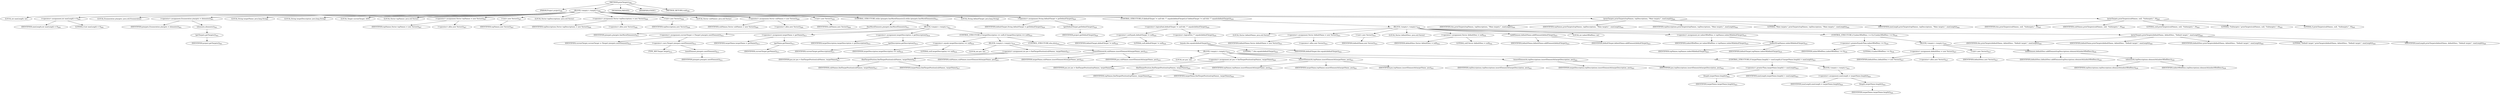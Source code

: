 digraph "printTargets" {  
"1581" [label = <(METHOD,printTargets)<SUB>598</SUB>> ]
"1582" [label = <(PARAM,Project project)<SUB>598</SUB>> ]
"1583" [label = <(BLOCK,&lt;empty&gt;,&lt;empty&gt;)<SUB>598</SUB>> ]
"1584" [label = <(LOCAL,int maxLength: int)> ]
"1585" [label = <(&lt;operator&gt;.assignment,int maxLength = 0)<SUB>600</SUB>> ]
"1586" [label = <(IDENTIFIER,maxLength,int maxLength = 0)<SUB>600</SUB>> ]
"1587" [label = <(LITERAL,0,int maxLength = 0)<SUB>600</SUB>> ]
"1588" [label = <(LOCAL,Enumeration ptargets: java.util.Enumeration)> ]
"1589" [label = <(&lt;operator&gt;.assignment,Enumeration ptargets = elements())<SUB>601</SUB>> ]
"1590" [label = <(IDENTIFIER,ptargets,Enumeration ptargets = elements())<SUB>601</SUB>> ]
"1591" [label = <(elements,elements())<SUB>601</SUB>> ]
"1592" [label = <(getTargets,getTargets())<SUB>601</SUB>> ]
"1593" [label = <(IDENTIFIER,project,getTargets())<SUB>601</SUB>> ]
"1594" [label = <(LOCAL,String targetName: java.lang.String)> ]
"1595" [label = <(LOCAL,String targetDescription: java.lang.String)> ]
"1596" [label = <(LOCAL,Target currentTarget: ANY)> ]
"35" [label = <(LOCAL,Vector topNames: java.util.Vector)> ]
"1597" [label = <(&lt;operator&gt;.assignment,Vector topNames = new Vector())<SUB>607</SUB>> ]
"1598" [label = <(IDENTIFIER,topNames,Vector topNames = new Vector())<SUB>607</SUB>> ]
"1599" [label = <(&lt;operator&gt;.alloc,new Vector())<SUB>607</SUB>> ]
"1600" [label = <(&lt;init&gt;,new Vector())<SUB>607</SUB>> ]
"34" [label = <(IDENTIFIER,topNames,new Vector())<SUB>607</SUB>> ]
"37" [label = <(LOCAL,Vector topDescriptions: java.util.Vector)> ]
"1601" [label = <(&lt;operator&gt;.assignment,Vector topDescriptions = new Vector())<SUB>608</SUB>> ]
"1602" [label = <(IDENTIFIER,topDescriptions,Vector topDescriptions = new Vector())<SUB>608</SUB>> ]
"1603" [label = <(&lt;operator&gt;.alloc,new Vector())<SUB>608</SUB>> ]
"1604" [label = <(&lt;init&gt;,new Vector())<SUB>608</SUB>> ]
"36" [label = <(IDENTIFIER,topDescriptions,new Vector())<SUB>608</SUB>> ]
"39" [label = <(LOCAL,Vector subNames: java.util.Vector)> ]
"1605" [label = <(&lt;operator&gt;.assignment,Vector subNames = new Vector())<SUB>609</SUB>> ]
"1606" [label = <(IDENTIFIER,subNames,Vector subNames = new Vector())<SUB>609</SUB>> ]
"1607" [label = <(&lt;operator&gt;.alloc,new Vector())<SUB>609</SUB>> ]
"1608" [label = <(&lt;init&gt;,new Vector())<SUB>609</SUB>> ]
"38" [label = <(IDENTIFIER,subNames,new Vector())<SUB>609</SUB>> ]
"1609" [label = <(CONTROL_STRUCTURE,while (ptargets.hasMoreElements()),while (ptargets.hasMoreElements()))<SUB>611</SUB>> ]
"1610" [label = <(hasMoreElements,ptargets.hasMoreElements())<SUB>611</SUB>> ]
"1611" [label = <(IDENTIFIER,ptargets,ptargets.hasMoreElements())<SUB>611</SUB>> ]
"1612" [label = <(BLOCK,&lt;empty&gt;,&lt;empty&gt;)<SUB>611</SUB>> ]
"1613" [label = <(&lt;operator&gt;.assignment,currentTarget = (Target) ptargets.nextElement())<SUB>612</SUB>> ]
"1614" [label = <(IDENTIFIER,currentTarget,currentTarget = (Target) ptargets.nextElement())<SUB>612</SUB>> ]
"1615" [label = <(&lt;operator&gt;.cast,(Target) ptargets.nextElement())<SUB>612</SUB>> ]
"1616" [label = <(TYPE_REF,Target,Target)<SUB>612</SUB>> ]
"1617" [label = <(nextElement,ptargets.nextElement())<SUB>612</SUB>> ]
"1618" [label = <(IDENTIFIER,ptargets,ptargets.nextElement())<SUB>612</SUB>> ]
"1619" [label = <(&lt;operator&gt;.assignment,targetName = getName())<SUB>613</SUB>> ]
"1620" [label = <(IDENTIFIER,targetName,targetName = getName())<SUB>613</SUB>> ]
"1621" [label = <(getName,getName())<SUB>613</SUB>> ]
"1622" [label = <(IDENTIFIER,currentTarget,getName())<SUB>613</SUB>> ]
"1623" [label = <(&lt;operator&gt;.assignment,targetDescription = getDescription())<SUB>614</SUB>> ]
"1624" [label = <(IDENTIFIER,targetDescription,targetDescription = getDescription())<SUB>614</SUB>> ]
"1625" [label = <(getDescription,getDescription())<SUB>614</SUB>> ]
"1626" [label = <(IDENTIFIER,currentTarget,getDescription())<SUB>614</SUB>> ]
"1627" [label = <(CONTROL_STRUCTURE,if (targetDescription == null),if (targetDescription == null))<SUB>616</SUB>> ]
"1628" [label = <(&lt;operator&gt;.equals,targetDescription == null)<SUB>616</SUB>> ]
"1629" [label = <(IDENTIFIER,targetDescription,targetDescription == null)<SUB>616</SUB>> ]
"1630" [label = <(LITERAL,null,targetDescription == null)<SUB>616</SUB>> ]
"1631" [label = <(BLOCK,&lt;empty&gt;,&lt;empty&gt;)<SUB>616</SUB>> ]
"1632" [label = <(LOCAL,int pos: int)> ]
"1633" [label = <(&lt;operator&gt;.assignment,int pos = findTargetPosition(subNames, targetName))<SUB>617</SUB>> ]
"1634" [label = <(IDENTIFIER,pos,int pos = findTargetPosition(subNames, targetName))<SUB>617</SUB>> ]
"1635" [label = <(findTargetPosition,findTargetPosition(subNames, targetName))<SUB>617</SUB>> ]
"1636" [label = <(IDENTIFIER,subNames,findTargetPosition(subNames, targetName))<SUB>617</SUB>> ]
"1637" [label = <(IDENTIFIER,targetName,findTargetPosition(subNames, targetName))<SUB>617</SUB>> ]
"1638" [label = <(insertElementAt,subNames.insertElementAt(targetName, pos))<SUB>618</SUB>> ]
"1639" [label = <(IDENTIFIER,subNames,subNames.insertElementAt(targetName, pos))<SUB>618</SUB>> ]
"1640" [label = <(IDENTIFIER,targetName,subNames.insertElementAt(targetName, pos))<SUB>618</SUB>> ]
"1641" [label = <(IDENTIFIER,pos,subNames.insertElementAt(targetName, pos))<SUB>618</SUB>> ]
"1642" [label = <(CONTROL_STRUCTURE,else,else)<SUB>619</SUB>> ]
"1643" [label = <(BLOCK,&lt;empty&gt;,&lt;empty&gt;)<SUB>619</SUB>> ]
"1644" [label = <(LOCAL,int pos: int)> ]
"1645" [label = <(&lt;operator&gt;.assignment,int pos = findTargetPosition(topNames, targetName))<SUB>620</SUB>> ]
"1646" [label = <(IDENTIFIER,pos,int pos = findTargetPosition(topNames, targetName))<SUB>620</SUB>> ]
"1647" [label = <(findTargetPosition,findTargetPosition(topNames, targetName))<SUB>620</SUB>> ]
"1648" [label = <(IDENTIFIER,topNames,findTargetPosition(topNames, targetName))<SUB>620</SUB>> ]
"1649" [label = <(IDENTIFIER,targetName,findTargetPosition(topNames, targetName))<SUB>620</SUB>> ]
"1650" [label = <(insertElementAt,topNames.insertElementAt(targetName, pos))<SUB>621</SUB>> ]
"1651" [label = <(IDENTIFIER,topNames,topNames.insertElementAt(targetName, pos))<SUB>621</SUB>> ]
"1652" [label = <(IDENTIFIER,targetName,topNames.insertElementAt(targetName, pos))<SUB>621</SUB>> ]
"1653" [label = <(IDENTIFIER,pos,topNames.insertElementAt(targetName, pos))<SUB>621</SUB>> ]
"1654" [label = <(insertElementAt,topDescriptions.insertElementAt(targetDescription, pos))<SUB>622</SUB>> ]
"1655" [label = <(IDENTIFIER,topDescriptions,topDescriptions.insertElementAt(targetDescription, pos))<SUB>622</SUB>> ]
"1656" [label = <(IDENTIFIER,targetDescription,topDescriptions.insertElementAt(targetDescription, pos))<SUB>622</SUB>> ]
"1657" [label = <(IDENTIFIER,pos,topDescriptions.insertElementAt(targetDescription, pos))<SUB>622</SUB>> ]
"1658" [label = <(CONTROL_STRUCTURE,if (targetName.length() &gt; maxLength),if (targetName.length() &gt; maxLength))<SUB>623</SUB>> ]
"1659" [label = <(&lt;operator&gt;.greaterThan,targetName.length() &gt; maxLength)<SUB>623</SUB>> ]
"1660" [label = <(length,targetName.length())<SUB>623</SUB>> ]
"1661" [label = <(IDENTIFIER,targetName,targetName.length())<SUB>623</SUB>> ]
"1662" [label = <(IDENTIFIER,maxLength,targetName.length() &gt; maxLength)<SUB>623</SUB>> ]
"1663" [label = <(BLOCK,&lt;empty&gt;,&lt;empty&gt;)<SUB>623</SUB>> ]
"1664" [label = <(&lt;operator&gt;.assignment,maxLength = targetName.length())<SUB>624</SUB>> ]
"1665" [label = <(IDENTIFIER,maxLength,maxLength = targetName.length())<SUB>624</SUB>> ]
"1666" [label = <(length,targetName.length())<SUB>624</SUB>> ]
"1667" [label = <(IDENTIFIER,targetName,targetName.length())<SUB>624</SUB>> ]
"1668" [label = <(LOCAL,String defaultTarget: java.lang.String)> ]
"1669" [label = <(&lt;operator&gt;.assignment,String defaultTarget = getDefaultTarget())<SUB>629</SUB>> ]
"1670" [label = <(IDENTIFIER,defaultTarget,String defaultTarget = getDefaultTarget())<SUB>629</SUB>> ]
"1671" [label = <(getDefaultTarget,getDefaultTarget())<SUB>629</SUB>> ]
"1672" [label = <(IDENTIFIER,project,getDefaultTarget())<SUB>629</SUB>> ]
"1673" [label = <(CONTROL_STRUCTURE,if (defaultTarget != null &amp;&amp; !&quot;&quot;.equals(defaultTarget)),if (defaultTarget != null &amp;&amp; !&quot;&quot;.equals(defaultTarget)))<SUB>630</SUB>> ]
"1674" [label = <(&lt;operator&gt;.logicalAnd,defaultTarget != null &amp;&amp; !&quot;&quot;.equals(defaultTarget))<SUB>630</SUB>> ]
"1675" [label = <(&lt;operator&gt;.notEquals,defaultTarget != null)<SUB>630</SUB>> ]
"1676" [label = <(IDENTIFIER,defaultTarget,defaultTarget != null)<SUB>630</SUB>> ]
"1677" [label = <(LITERAL,null,defaultTarget != null)<SUB>630</SUB>> ]
"1678" [label = <(&lt;operator&gt;.logicalNot,!&quot;&quot;.equals(defaultTarget))<SUB>630</SUB>> ]
"1679" [label = <(equals,this.equals(defaultTarget))<SUB>630</SUB>> ]
"1680" [label = <(LITERAL,&quot;&quot;,this.equals(defaultTarget))<SUB>630</SUB>> ]
"1681" [label = <(IDENTIFIER,defaultTarget,this.equals(defaultTarget))<SUB>630</SUB>> ]
"1682" [label = <(BLOCK,&lt;empty&gt;,&lt;empty&gt;)<SUB>630</SUB>> ]
"41" [label = <(LOCAL,Vector defaultName: java.util.Vector)> ]
"1683" [label = <(&lt;operator&gt;.assignment,Vector defaultName = new Vector())<SUB>631</SUB>> ]
"1684" [label = <(IDENTIFIER,defaultName,Vector defaultName = new Vector())<SUB>631</SUB>> ]
"1685" [label = <(&lt;operator&gt;.alloc,new Vector())<SUB>631</SUB>> ]
"1686" [label = <(&lt;init&gt;,new Vector())<SUB>631</SUB>> ]
"40" [label = <(IDENTIFIER,defaultName,new Vector())<SUB>631</SUB>> ]
"43" [label = <(LOCAL,Vector defaultDesc: java.util.Vector)> ]
"1687" [label = <(&lt;operator&gt;.assignment,Vector defaultDesc = null)<SUB>632</SUB>> ]
"1688" [label = <(IDENTIFIER,defaultDesc,Vector defaultDesc = null)<SUB>632</SUB>> ]
"1689" [label = <(LITERAL,null,Vector defaultDesc = null)<SUB>632</SUB>> ]
"1690" [label = <(addElement,defaultName.addElement(defaultTarget))<SUB>633</SUB>> ]
"1691" [label = <(IDENTIFIER,defaultName,defaultName.addElement(defaultTarget))<SUB>633</SUB>> ]
"1692" [label = <(IDENTIFIER,defaultTarget,defaultName.addElement(defaultTarget))<SUB>633</SUB>> ]
"1693" [label = <(LOCAL,int indexOfDefDesc: int)> ]
"1694" [label = <(&lt;operator&gt;.assignment,int indexOfDefDesc = topNames.indexOf(defaultTarget))<SUB>635</SUB>> ]
"1695" [label = <(IDENTIFIER,indexOfDefDesc,int indexOfDefDesc = topNames.indexOf(defaultTarget))<SUB>635</SUB>> ]
"1696" [label = <(indexOf,topNames.indexOf(defaultTarget))<SUB>635</SUB>> ]
"1697" [label = <(IDENTIFIER,topNames,topNames.indexOf(defaultTarget))<SUB>635</SUB>> ]
"1698" [label = <(IDENTIFIER,defaultTarget,topNames.indexOf(defaultTarget))<SUB>635</SUB>> ]
"1699" [label = <(CONTROL_STRUCTURE,if (indexOfDefDesc &gt;= 0),if (indexOfDefDesc &gt;= 0))<SUB>636</SUB>> ]
"1700" [label = <(&lt;operator&gt;.greaterEqualsThan,indexOfDefDesc &gt;= 0)<SUB>636</SUB>> ]
"1701" [label = <(IDENTIFIER,indexOfDefDesc,indexOfDefDesc &gt;= 0)<SUB>636</SUB>> ]
"1702" [label = <(LITERAL,0,indexOfDefDesc &gt;= 0)<SUB>636</SUB>> ]
"1703" [label = <(BLOCK,&lt;empty&gt;,&lt;empty&gt;)<SUB>636</SUB>> ]
"1704" [label = <(&lt;operator&gt;.assignment,defaultDesc = new Vector())<SUB>637</SUB>> ]
"1705" [label = <(IDENTIFIER,defaultDesc,defaultDesc = new Vector())<SUB>637</SUB>> ]
"1706" [label = <(&lt;operator&gt;.alloc,new Vector())<SUB>637</SUB>> ]
"1707" [label = <(&lt;init&gt;,new Vector())<SUB>637</SUB>> ]
"42" [label = <(IDENTIFIER,defaultDesc,new Vector())<SUB>637</SUB>> ]
"1708" [label = <(addElement,defaultDesc.addElement(topDescriptions.elementAt(indexOfDefDesc)))<SUB>638</SUB>> ]
"1709" [label = <(IDENTIFIER,defaultDesc,defaultDesc.addElement(topDescriptions.elementAt(indexOfDefDesc)))<SUB>638</SUB>> ]
"1710" [label = <(elementAt,topDescriptions.elementAt(indexOfDefDesc))<SUB>638</SUB>> ]
"1711" [label = <(IDENTIFIER,topDescriptions,topDescriptions.elementAt(indexOfDefDesc))<SUB>638</SUB>> ]
"1712" [label = <(IDENTIFIER,indexOfDefDesc,topDescriptions.elementAt(indexOfDefDesc))<SUB>638</SUB>> ]
"1713" [label = <(printTargets,printTargets(defaultName, defaultDesc, &quot;Default target:&quot;, maxLength))<SUB>640</SUB>> ]
"1714" [label = <(IDENTIFIER,this,printTargets(defaultName, defaultDesc, &quot;Default target:&quot;, maxLength))<SUB>640</SUB>> ]
"1715" [label = <(IDENTIFIER,defaultName,printTargets(defaultName, defaultDesc, &quot;Default target:&quot;, maxLength))<SUB>640</SUB>> ]
"1716" [label = <(IDENTIFIER,defaultDesc,printTargets(defaultName, defaultDesc, &quot;Default target:&quot;, maxLength))<SUB>640</SUB>> ]
"1717" [label = <(LITERAL,&quot;Default target:&quot;,printTargets(defaultName, defaultDesc, &quot;Default target:&quot;, maxLength))<SUB>640</SUB>> ]
"1718" [label = <(IDENTIFIER,maxLength,printTargets(defaultName, defaultDesc, &quot;Default target:&quot;, maxLength))<SUB>640</SUB>> ]
"1719" [label = <(printTargets,printTargets(topNames, topDescriptions, &quot;Main targets:&quot;, maxLength))<SUB>644</SUB>> ]
"1720" [label = <(IDENTIFIER,this,printTargets(topNames, topDescriptions, &quot;Main targets:&quot;, maxLength))<SUB>644</SUB>> ]
"1721" [label = <(IDENTIFIER,topNames,printTargets(topNames, topDescriptions, &quot;Main targets:&quot;, maxLength))<SUB>644</SUB>> ]
"1722" [label = <(IDENTIFIER,topDescriptions,printTargets(topNames, topDescriptions, &quot;Main targets:&quot;, maxLength))<SUB>644</SUB>> ]
"1723" [label = <(LITERAL,&quot;Main targets:&quot;,printTargets(topNames, topDescriptions, &quot;Main targets:&quot;, maxLength))<SUB>644</SUB>> ]
"1724" [label = <(IDENTIFIER,maxLength,printTargets(topNames, topDescriptions, &quot;Main targets:&quot;, maxLength))<SUB>644</SUB>> ]
"1725" [label = <(printTargets,printTargets(subNames, null, &quot;Subtargets:&quot;, 0))<SUB>645</SUB>> ]
"1726" [label = <(IDENTIFIER,this,printTargets(subNames, null, &quot;Subtargets:&quot;, 0))<SUB>645</SUB>> ]
"1727" [label = <(IDENTIFIER,subNames,printTargets(subNames, null, &quot;Subtargets:&quot;, 0))<SUB>645</SUB>> ]
"1728" [label = <(LITERAL,null,printTargets(subNames, null, &quot;Subtargets:&quot;, 0))<SUB>645</SUB>> ]
"1729" [label = <(LITERAL,&quot;Subtargets:&quot;,printTargets(subNames, null, &quot;Subtargets:&quot;, 0))<SUB>645</SUB>> ]
"1730" [label = <(LITERAL,0,printTargets(subNames, null, &quot;Subtargets:&quot;, 0))<SUB>645</SUB>> ]
"1731" [label = <(MODIFIER,PRIVATE)> ]
"1732" [label = <(MODIFIER,STATIC)> ]
"1733" [label = <(METHOD_RETURN,void)<SUB>598</SUB>> ]
  "1581" -> "1582" 
  "1581" -> "1583" 
  "1581" -> "1731" 
  "1581" -> "1732" 
  "1581" -> "1733" 
  "1583" -> "1584" 
  "1583" -> "1585" 
  "1583" -> "1588" 
  "1583" -> "1589" 
  "1583" -> "1594" 
  "1583" -> "1595" 
  "1583" -> "1596" 
  "1583" -> "35" 
  "1583" -> "1597" 
  "1583" -> "1600" 
  "1583" -> "37" 
  "1583" -> "1601" 
  "1583" -> "1604" 
  "1583" -> "39" 
  "1583" -> "1605" 
  "1583" -> "1608" 
  "1583" -> "1609" 
  "1583" -> "1668" 
  "1583" -> "1669" 
  "1583" -> "1673" 
  "1583" -> "1719" 
  "1583" -> "1725" 
  "1585" -> "1586" 
  "1585" -> "1587" 
  "1589" -> "1590" 
  "1589" -> "1591" 
  "1591" -> "1592" 
  "1592" -> "1593" 
  "1597" -> "1598" 
  "1597" -> "1599" 
  "1600" -> "34" 
  "1601" -> "1602" 
  "1601" -> "1603" 
  "1604" -> "36" 
  "1605" -> "1606" 
  "1605" -> "1607" 
  "1608" -> "38" 
  "1609" -> "1610" 
  "1609" -> "1612" 
  "1610" -> "1611" 
  "1612" -> "1613" 
  "1612" -> "1619" 
  "1612" -> "1623" 
  "1612" -> "1627" 
  "1613" -> "1614" 
  "1613" -> "1615" 
  "1615" -> "1616" 
  "1615" -> "1617" 
  "1617" -> "1618" 
  "1619" -> "1620" 
  "1619" -> "1621" 
  "1621" -> "1622" 
  "1623" -> "1624" 
  "1623" -> "1625" 
  "1625" -> "1626" 
  "1627" -> "1628" 
  "1627" -> "1631" 
  "1627" -> "1642" 
  "1628" -> "1629" 
  "1628" -> "1630" 
  "1631" -> "1632" 
  "1631" -> "1633" 
  "1631" -> "1638" 
  "1633" -> "1634" 
  "1633" -> "1635" 
  "1635" -> "1636" 
  "1635" -> "1637" 
  "1638" -> "1639" 
  "1638" -> "1640" 
  "1638" -> "1641" 
  "1642" -> "1643" 
  "1643" -> "1644" 
  "1643" -> "1645" 
  "1643" -> "1650" 
  "1643" -> "1654" 
  "1643" -> "1658" 
  "1645" -> "1646" 
  "1645" -> "1647" 
  "1647" -> "1648" 
  "1647" -> "1649" 
  "1650" -> "1651" 
  "1650" -> "1652" 
  "1650" -> "1653" 
  "1654" -> "1655" 
  "1654" -> "1656" 
  "1654" -> "1657" 
  "1658" -> "1659" 
  "1658" -> "1663" 
  "1659" -> "1660" 
  "1659" -> "1662" 
  "1660" -> "1661" 
  "1663" -> "1664" 
  "1664" -> "1665" 
  "1664" -> "1666" 
  "1666" -> "1667" 
  "1669" -> "1670" 
  "1669" -> "1671" 
  "1671" -> "1672" 
  "1673" -> "1674" 
  "1673" -> "1682" 
  "1674" -> "1675" 
  "1674" -> "1678" 
  "1675" -> "1676" 
  "1675" -> "1677" 
  "1678" -> "1679" 
  "1679" -> "1680" 
  "1679" -> "1681" 
  "1682" -> "41" 
  "1682" -> "1683" 
  "1682" -> "1686" 
  "1682" -> "43" 
  "1682" -> "1687" 
  "1682" -> "1690" 
  "1682" -> "1693" 
  "1682" -> "1694" 
  "1682" -> "1699" 
  "1682" -> "1713" 
  "1683" -> "1684" 
  "1683" -> "1685" 
  "1686" -> "40" 
  "1687" -> "1688" 
  "1687" -> "1689" 
  "1690" -> "1691" 
  "1690" -> "1692" 
  "1694" -> "1695" 
  "1694" -> "1696" 
  "1696" -> "1697" 
  "1696" -> "1698" 
  "1699" -> "1700" 
  "1699" -> "1703" 
  "1700" -> "1701" 
  "1700" -> "1702" 
  "1703" -> "1704" 
  "1703" -> "1707" 
  "1703" -> "1708" 
  "1704" -> "1705" 
  "1704" -> "1706" 
  "1707" -> "42" 
  "1708" -> "1709" 
  "1708" -> "1710" 
  "1710" -> "1711" 
  "1710" -> "1712" 
  "1713" -> "1714" 
  "1713" -> "1715" 
  "1713" -> "1716" 
  "1713" -> "1717" 
  "1713" -> "1718" 
  "1719" -> "1720" 
  "1719" -> "1721" 
  "1719" -> "1722" 
  "1719" -> "1723" 
  "1719" -> "1724" 
  "1725" -> "1726" 
  "1725" -> "1727" 
  "1725" -> "1728" 
  "1725" -> "1729" 
  "1725" -> "1730" 
}
